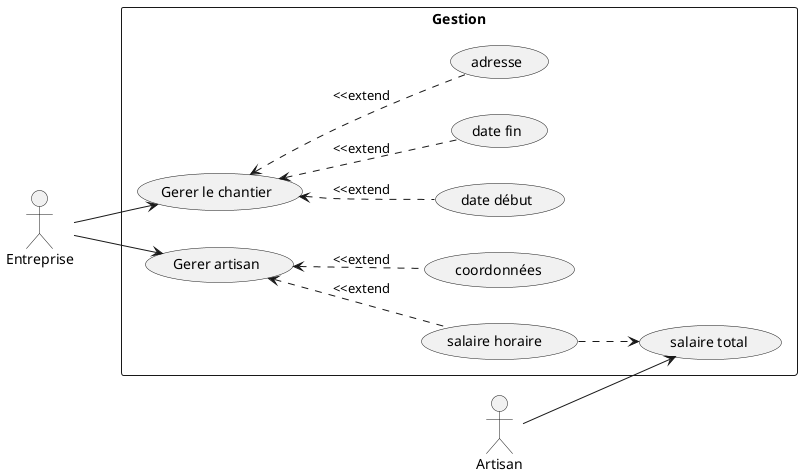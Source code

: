 @startuml
left to right direction
:Entreprise: as entreprise 
:Artisan: as artisan
rectangle Gestion {
usecase "Gerer le chantier" as GCH
usecase "date début" as MDDCH
usecase "date fin" as MDFCH
usecase "adresse" as MADCH

usecase "Gerer artisan" as GART 
usecase "salaire horaire " as GARTS 
usecase " coordonnées" as GARTC

usecase " salaire total" as START
}
entreprise --> GCH

GCH  <.. MDDCH : <<extend
GCH  <.. MDFCH : <<extend
GCH  <.. MADCH : <<extend

entreprise --> GART

GART <.. GARTS : <<extend 
GART <.. GARTC : <<extend 
GARTS ..> START
artisan --> START 

@enduml
